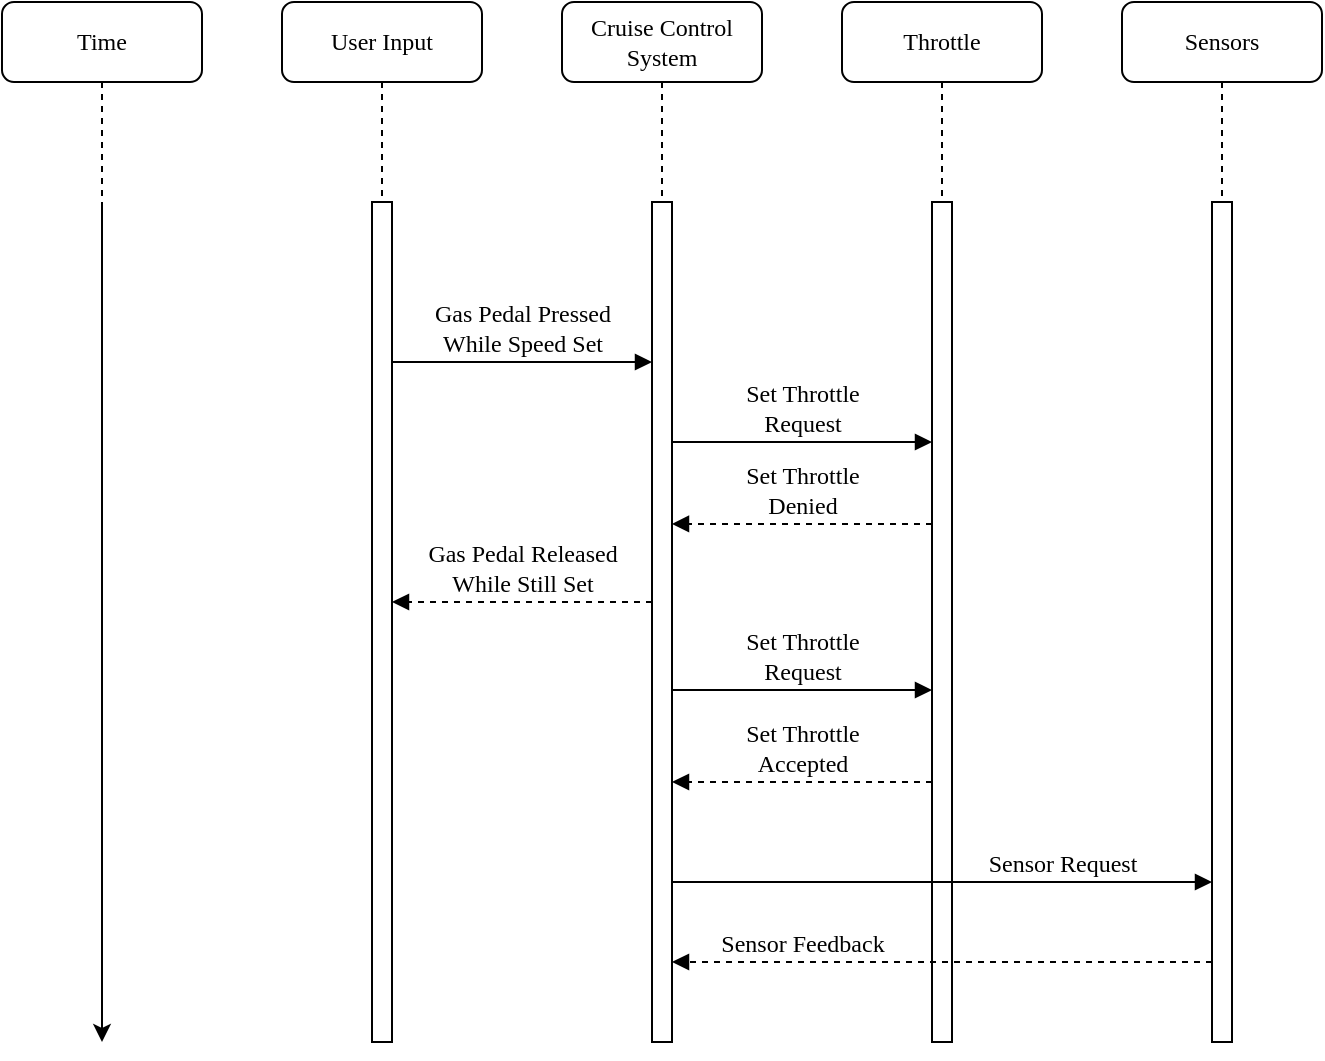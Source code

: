<mxfile version="12.7.9" type="device"><diagram name="Page-1" id="13e1069c-82ec-6db2-03f1-153e76fe0fe0"><mxGraphModel dx="1298" dy="793" grid="1" gridSize="10" guides="1" tooltips="1" connect="1" arrows="1" fold="1" page="1" pageScale="1" pageWidth="1100" pageHeight="850" background="#ffffff" math="0" shadow="0"><root><mxCell id="0"/><mxCell id="1" parent="0"/><mxCell id="7baba1c4bc27f4b0-2" value="Cruise Control&lt;br&gt;System" style="shape=umlLifeline;perimeter=lifelinePerimeter;whiteSpace=wrap;html=1;container=1;collapsible=0;recursiveResize=0;outlineConnect=0;rounded=1;shadow=0;comic=0;labelBackgroundColor=none;strokeWidth=1;fontFamily=Verdana;fontSize=12;align=center;" parent="1" vertex="1"><mxGeometry x="320" y="80" width="100" height="520" as="geometry"/></mxCell><mxCell id="7baba1c4bc27f4b0-10" value="" style="html=1;points=[];perimeter=orthogonalPerimeter;rounded=0;shadow=0;comic=0;labelBackgroundColor=none;strokeWidth=1;fontFamily=Verdana;fontSize=12;align=center;" parent="7baba1c4bc27f4b0-2" vertex="1"><mxGeometry x="45" y="100" width="10" height="420" as="geometry"/></mxCell><mxCell id="7baba1c4bc27f4b0-3" value="Throttle" style="shape=umlLifeline;perimeter=lifelinePerimeter;whiteSpace=wrap;html=1;container=1;collapsible=0;recursiveResize=0;outlineConnect=0;rounded=1;shadow=0;comic=0;labelBackgroundColor=none;strokeWidth=1;fontFamily=Verdana;fontSize=12;align=center;" parent="1" vertex="1"><mxGeometry x="460" y="80" width="100" height="520" as="geometry"/></mxCell><mxCell id="7baba1c4bc27f4b0-13" value="" style="html=1;points=[];perimeter=orthogonalPerimeter;rounded=0;shadow=0;comic=0;labelBackgroundColor=none;strokeWidth=1;fontFamily=Verdana;fontSize=12;align=center;" parent="7baba1c4bc27f4b0-3" vertex="1"><mxGeometry x="45" y="100" width="10" height="420" as="geometry"/></mxCell><mxCell id="7baba1c4bc27f4b0-4" value="Sensors" style="shape=umlLifeline;perimeter=lifelinePerimeter;whiteSpace=wrap;html=1;container=1;collapsible=0;recursiveResize=0;outlineConnect=0;rounded=1;shadow=0;comic=0;labelBackgroundColor=none;strokeWidth=1;fontFamily=Verdana;fontSize=12;align=center;" parent="1" vertex="1"><mxGeometry x="600" y="80" width="100" height="520" as="geometry"/></mxCell><mxCell id="7baba1c4bc27f4b0-16" value="" style="html=1;points=[];perimeter=orthogonalPerimeter;rounded=0;shadow=0;comic=0;labelBackgroundColor=none;strokeWidth=1;fontFamily=Verdana;fontSize=12;align=center;" parent="7baba1c4bc27f4b0-4" vertex="1"><mxGeometry x="45" y="100" width="10" height="420" as="geometry"/></mxCell><mxCell id="7baba1c4bc27f4b0-8" value="User Input" style="shape=umlLifeline;perimeter=lifelinePerimeter;whiteSpace=wrap;html=1;container=1;collapsible=0;recursiveResize=0;outlineConnect=0;rounded=1;shadow=0;comic=0;labelBackgroundColor=none;strokeWidth=1;fontFamily=Verdana;fontSize=12;align=center;fillColor=#ffffff;" parent="1" vertex="1"><mxGeometry x="180" y="80" width="100" height="520" as="geometry"/></mxCell><mxCell id="7baba1c4bc27f4b0-9" value="" style="html=1;points=[];perimeter=orthogonalPerimeter;rounded=0;shadow=0;comic=0;labelBackgroundColor=none;strokeWidth=1;fontFamily=Verdana;fontSize=12;align=center;" parent="7baba1c4bc27f4b0-8" vertex="1"><mxGeometry x="45" y="100" width="10" height="420" as="geometry"/></mxCell><mxCell id="7baba1c4bc27f4b0-23" value="Set Throttle&lt;br&gt;Request" style="html=1;verticalAlign=bottom;endArrow=block;labelBackgroundColor=none;fontFamily=Verdana;fontSize=12;" parent="1" source="7baba1c4bc27f4b0-10" target="7baba1c4bc27f4b0-13" edge="1"><mxGeometry relative="1" as="geometry"><mxPoint x="590" y="420" as="sourcePoint"/><mxPoint x="640" y="440" as="targetPoint"/><Array as="points"><mxPoint x="410" y="300"/></Array></mxGeometry></mxCell><mxCell id="2K_HRzwcylgmlbLuzTPP-2" value="Time" style="shape=umlLifeline;perimeter=lifelinePerimeter;whiteSpace=wrap;html=1;container=1;collapsible=0;recursiveResize=0;outlineConnect=0;rounded=1;shadow=0;comic=0;labelBackgroundColor=none;strokeWidth=1;fontFamily=Verdana;fontSize=12;align=center;fillColor=#ffffff;" parent="1" vertex="1"><mxGeometry x="40" y="80" width="100" height="370" as="geometry"/></mxCell><mxCell id="2K_HRzwcylgmlbLuzTPP-7" value="" style="endArrow=classic;html=1;" parent="2K_HRzwcylgmlbLuzTPP-2" edge="1"><mxGeometry width="50" height="50" relative="1" as="geometry"><mxPoint x="50" y="100" as="sourcePoint"/><mxPoint x="50" y="520" as="targetPoint"/></mxGeometry></mxCell><mxCell id="2K_HRzwcylgmlbLuzTPP-9" value="Gas Pedal Pressed&lt;br&gt;While Speed Set" style="html=1;verticalAlign=bottom;endArrow=block;labelBackgroundColor=none;fontFamily=Verdana;fontSize=12;edgeStyle=elbowEdgeStyle;elbow=vertical;" parent="1" source="7baba1c4bc27f4b0-9" target="7baba1c4bc27f4b0-10" edge="1"><mxGeometry relative="1" as="geometry"><mxPoint x="240" y="260" as="sourcePoint"/><mxPoint x="360" y="260" as="targetPoint"/><Array as="points"><mxPoint x="330" y="260"/><mxPoint x="310" y="360"/></Array></mxGeometry></mxCell><mxCell id="2K_HRzwcylgmlbLuzTPP-11" value="Set Throttle&lt;br&gt;Denied" style="html=1;verticalAlign=bottom;endArrow=block;labelBackgroundColor=none;fontFamily=Verdana;fontSize=12;dashed=1;" parent="1" source="7baba1c4bc27f4b0-13" target="7baba1c4bc27f4b0-10" edge="1"><mxGeometry relative="1" as="geometry"><mxPoint x="511" y="340.0" as="sourcePoint"/><mxPoint x="380" y="340.96" as="targetPoint"/><Array as="points"><mxPoint x="415" y="340.96"/></Array></mxGeometry></mxCell><mxCell id="2K_HRzwcylgmlbLuzTPP-12" value="Sensor Request" style="html=1;verticalAlign=bottom;endArrow=block;labelBackgroundColor=none;fontFamily=Verdana;fontSize=12;edgeStyle=elbowEdgeStyle;elbow=vertical;" parent="1" edge="1"><mxGeometry x="0.444" relative="1" as="geometry"><mxPoint x="375" y="520" as="sourcePoint"/><mxPoint x="645" y="520" as="targetPoint"/><mxPoint as="offset"/></mxGeometry></mxCell><mxCell id="2K_HRzwcylgmlbLuzTPP-13" value="Sensor&amp;nbsp;Feedback" style="html=1;verticalAlign=bottom;endArrow=block;labelBackgroundColor=none;fontFamily=Verdana;fontSize=12;edgeStyle=elbowEdgeStyle;elbow=vertical;dashed=1;" parent="1" edge="1"><mxGeometry x="0.518" relative="1" as="geometry"><mxPoint x="645" y="560" as="sourcePoint"/><mxPoint x="375" y="560" as="targetPoint"/><mxPoint as="offset"/></mxGeometry></mxCell><mxCell id="2K_HRzwcylgmlbLuzTPP-15" value="Gas Pedal Released&lt;br&gt;While Still Set" style="html=1;verticalAlign=bottom;endArrow=block;labelBackgroundColor=none;fontFamily=Verdana;fontSize=12;edgeStyle=elbowEdgeStyle;elbow=vertical;dashed=1;" parent="1" edge="1"><mxGeometry relative="1" as="geometry"><mxPoint x="365" y="380" as="sourcePoint"/><mxPoint x="235" y="380" as="targetPoint"/><Array as="points"><mxPoint x="300" y="380"/><mxPoint x="335" y="380"/></Array></mxGeometry></mxCell><mxCell id="7xadEACUK2LHxOZ7ESgs-1" value="Set Throttle&lt;br&gt;Request" style="html=1;verticalAlign=bottom;endArrow=block;labelBackgroundColor=none;fontFamily=Verdana;fontSize=12;" edge="1" parent="1"><mxGeometry relative="1" as="geometry"><mxPoint x="375" y="424" as="sourcePoint"/><mxPoint x="505" y="424" as="targetPoint"/><Array as="points"><mxPoint x="405" y="424"/></Array></mxGeometry></mxCell><mxCell id="7xadEACUK2LHxOZ7ESgs-2" value="Set Throttle&lt;br&gt;Accepted" style="html=1;verticalAlign=bottom;endArrow=block;labelBackgroundColor=none;fontFamily=Verdana;fontSize=12;dashed=1;" edge="1" parent="1"><mxGeometry relative="1" as="geometry"><mxPoint x="505" y="470.0" as="sourcePoint"/><mxPoint x="375" y="470.0" as="targetPoint"/><Array as="points"><mxPoint x="410" y="470"/></Array></mxGeometry></mxCell></root></mxGraphModel></diagram></mxfile>
